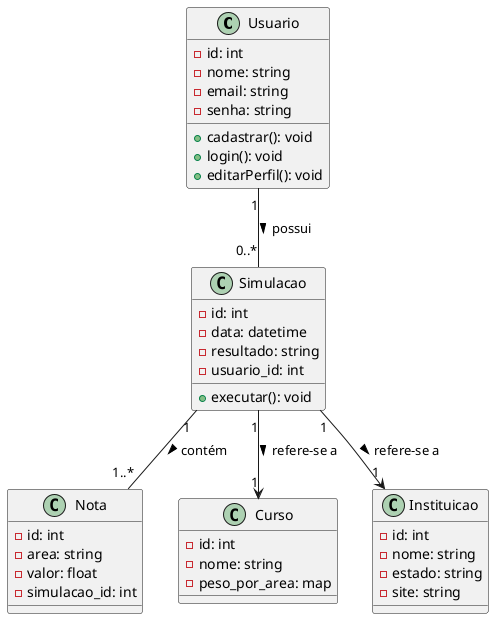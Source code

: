 @startuml Diagrama de Classes EnemWay

class Usuario {
  - id: int
  - nome: string
  - email: string
  - senha: string
  + cadastrar(): void
  + login(): void
  + editarPerfil(): void
}

class Simulacao {
  - id: int
  - data: datetime
  - resultado: string
  - usuario_id: int
  + executar(): void
}

class Nota {
  - id: int
  - area: string
  - valor: float
  - simulacao_id: int
}

class Curso {
  - id: int
  - nome: string
  - peso_por_area: map
}

class Instituicao {
  - id: int
  - nome: string
  - estado: string
  - site: string
}

Usuario "1" -- "0..*" Simulacao : possui >
Simulacao "1" -- "1..*" Nota : contém >
Simulacao "1" --> "1" Curso : refere-se a >
Simulacao "1" --> "1" Instituicao : refere-se a >

@enduml
